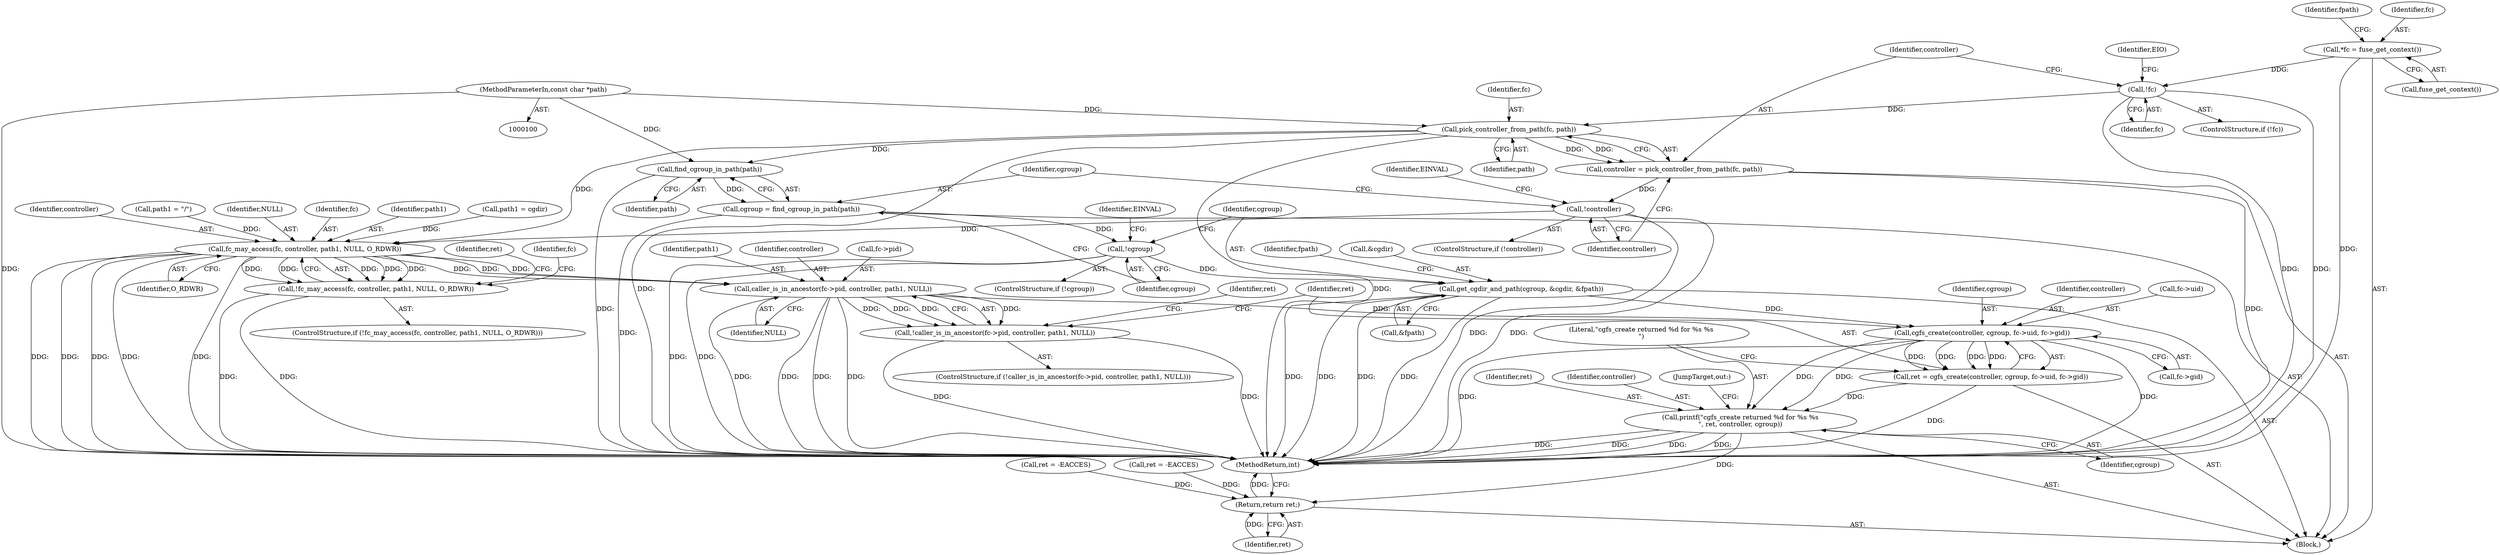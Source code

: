 digraph "0_lxcfs_a8b6c3e0537e90fba3c55910fd1b7229d54a60a7_1@pointer" {
"1000128" [label="(Call,pick_controller_from_path(fc, path))"];
"1000121" [label="(Call,!fc)"];
"1000105" [label="(Call,*fc = fuse_get_context())"];
"1000101" [label="(MethodParameterIn,const char *path)"];
"1000126" [label="(Call,controller = pick_controller_from_path(fc, path))"];
"1000132" [label="(Call,!controller)"];
"1000165" [label="(Call,fc_may_access(fc, controller, path1, NULL, O_RDWR))"];
"1000164" [label="(Call,!fc_may_access(fc, controller, path1, NULL, O_RDWR))"];
"1000179" [label="(Call,caller_is_in_ancestor(fc->pid, controller, path1, NULL))"];
"1000178" [label="(Call,!caller_is_in_ancestor(fc->pid, controller, path1, NULL))"];
"1000194" [label="(Call,cgfs_create(controller, cgroup, fc->uid, fc->gid))"];
"1000192" [label="(Call,ret = cgfs_create(controller, cgroup, fc->uid, fc->gid))"];
"1000203" [label="(Call,printf(\"cgfs_create returned %d for %s %s\n\", ret, controller, cgroup))"];
"1000211" [label="(Return,return ret;)"];
"1000139" [label="(Call,find_cgroup_in_path(path))"];
"1000137" [label="(Call,cgroup = find_cgroup_in_path(path))"];
"1000142" [label="(Call,!cgroup)"];
"1000147" [label="(Call,get_cgdir_and_path(cgroup, &cgdir, &fpath))"];
"1000139" [label="(Call,find_cgroup_in_path(path))"];
"1000166" [label="(Identifier,fc)"];
"1000197" [label="(Call,fc->uid)"];
"1000188" [label="(Identifier,ret)"];
"1000126" [label="(Call,controller = pick_controller_from_path(fc, path))"];
"1000196" [label="(Identifier,cgroup)"];
"1000128" [label="(Call,pick_controller_from_path(fc, path))"];
"1000122" [label="(Identifier,fc)"];
"1000151" [label="(Call,&fpath)"];
"1000177" [label="(ControlStructure,if (!caller_is_in_ancestor(fc->pid, controller, path1, NULL)))"];
"1000130" [label="(Identifier,path)"];
"1000194" [label="(Call,cgfs_create(controller, cgroup, fc->uid, fc->gid))"];
"1000167" [label="(Identifier,controller)"];
"1000212" [label="(Identifier,ret)"];
"1000137" [label="(Call,cgroup = find_cgroup_in_path(path))"];
"1000143" [label="(Identifier,cgroup)"];
"1000180" [label="(Call,fc->pid)"];
"1000205" [label="(Identifier,ret)"];
"1000206" [label="(Identifier,controller)"];
"1000155" [label="(Identifier,fpath)"];
"1000213" [label="(MethodReturn,int)"];
"1000204" [label="(Literal,\"cgfs_create returned %d for %s %s\n\")"];
"1000140" [label="(Identifier,path)"];
"1000141" [label="(ControlStructure,if (!cgroup))"];
"1000165" [label="(Call,fc_may_access(fc, controller, path1, NULL, O_RDWR))"];
"1000110" [label="(Identifier,fpath)"];
"1000120" [label="(ControlStructure,if (!fc))"];
"1000184" [label="(Identifier,path1)"];
"1000156" [label="(Call,path1 = \"/\")"];
"1000164" [label="(Call,!fc_may_access(fc, controller, path1, NULL, O_RDWR))"];
"1000101" [label="(MethodParameterIn,const char *path)"];
"1000142" [label="(Call,!cgroup)"];
"1000136" [label="(Identifier,EINVAL)"];
"1000138" [label="(Identifier,cgroup)"];
"1000160" [label="(Call,path1 = cgdir)"];
"1000169" [label="(Identifier,NULL)"];
"1000147" [label="(Call,get_cgdir_and_path(cgroup, &cgdir, &fpath))"];
"1000203" [label="(Call,printf(\"cgfs_create returned %d for %s %s\n\", ret, controller, cgroup))"];
"1000200" [label="(Call,fc->gid)"];
"1000148" [label="(Identifier,cgroup)"];
"1000211" [label="(Return,return ret;)"];
"1000183" [label="(Identifier,controller)"];
"1000129" [label="(Identifier,fc)"];
"1000178" [label="(Call,!caller_is_in_ancestor(fc->pid, controller, path1, NULL))"];
"1000133" [label="(Identifier,controller)"];
"1000146" [label="(Identifier,EINVAL)"];
"1000131" [label="(ControlStructure,if (!controller))"];
"1000107" [label="(Call,fuse_get_context())"];
"1000207" [label="(Identifier,cgroup)"];
"1000125" [label="(Identifier,EIO)"];
"1000127" [label="(Identifier,controller)"];
"1000187" [label="(Call,ret = -EACCES)"];
"1000168" [label="(Identifier,path1)"];
"1000103" [label="(Block,)"];
"1000163" [label="(ControlStructure,if (!fc_may_access(fc, controller, path1, NULL, O_RDWR)))"];
"1000106" [label="(Identifier,fc)"];
"1000149" [label="(Call,&cgdir)"];
"1000195" [label="(Identifier,controller)"];
"1000179" [label="(Call,caller_is_in_ancestor(fc->pid, controller, path1, NULL))"];
"1000192" [label="(Call,ret = cgfs_create(controller, cgroup, fc->uid, fc->gid))"];
"1000132" [label="(Call,!controller)"];
"1000170" [label="(Identifier,O_RDWR)"];
"1000173" [label="(Identifier,ret)"];
"1000105" [label="(Call,*fc = fuse_get_context())"];
"1000172" [label="(Call,ret = -EACCES)"];
"1000185" [label="(Identifier,NULL)"];
"1000208" [label="(JumpTarget,out:)"];
"1000193" [label="(Identifier,ret)"];
"1000121" [label="(Call,!fc)"];
"1000181" [label="(Identifier,fc)"];
"1000128" -> "1000126"  [label="AST: "];
"1000128" -> "1000130"  [label="CFG: "];
"1000129" -> "1000128"  [label="AST: "];
"1000130" -> "1000128"  [label="AST: "];
"1000126" -> "1000128"  [label="CFG: "];
"1000128" -> "1000213"  [label="DDG: "];
"1000128" -> "1000213"  [label="DDG: "];
"1000128" -> "1000126"  [label="DDG: "];
"1000128" -> "1000126"  [label="DDG: "];
"1000121" -> "1000128"  [label="DDG: "];
"1000101" -> "1000128"  [label="DDG: "];
"1000128" -> "1000139"  [label="DDG: "];
"1000128" -> "1000165"  [label="DDG: "];
"1000121" -> "1000120"  [label="AST: "];
"1000121" -> "1000122"  [label="CFG: "];
"1000122" -> "1000121"  [label="AST: "];
"1000125" -> "1000121"  [label="CFG: "];
"1000127" -> "1000121"  [label="CFG: "];
"1000121" -> "1000213"  [label="DDG: "];
"1000121" -> "1000213"  [label="DDG: "];
"1000105" -> "1000121"  [label="DDG: "];
"1000105" -> "1000103"  [label="AST: "];
"1000105" -> "1000107"  [label="CFG: "];
"1000106" -> "1000105"  [label="AST: "];
"1000107" -> "1000105"  [label="AST: "];
"1000110" -> "1000105"  [label="CFG: "];
"1000105" -> "1000213"  [label="DDG: "];
"1000101" -> "1000100"  [label="AST: "];
"1000101" -> "1000213"  [label="DDG: "];
"1000101" -> "1000139"  [label="DDG: "];
"1000126" -> "1000103"  [label="AST: "];
"1000127" -> "1000126"  [label="AST: "];
"1000133" -> "1000126"  [label="CFG: "];
"1000126" -> "1000213"  [label="DDG: "];
"1000126" -> "1000132"  [label="DDG: "];
"1000132" -> "1000131"  [label="AST: "];
"1000132" -> "1000133"  [label="CFG: "];
"1000133" -> "1000132"  [label="AST: "];
"1000136" -> "1000132"  [label="CFG: "];
"1000138" -> "1000132"  [label="CFG: "];
"1000132" -> "1000213"  [label="DDG: "];
"1000132" -> "1000213"  [label="DDG: "];
"1000132" -> "1000165"  [label="DDG: "];
"1000165" -> "1000164"  [label="AST: "];
"1000165" -> "1000170"  [label="CFG: "];
"1000166" -> "1000165"  [label="AST: "];
"1000167" -> "1000165"  [label="AST: "];
"1000168" -> "1000165"  [label="AST: "];
"1000169" -> "1000165"  [label="AST: "];
"1000170" -> "1000165"  [label="AST: "];
"1000164" -> "1000165"  [label="CFG: "];
"1000165" -> "1000213"  [label="DDG: "];
"1000165" -> "1000213"  [label="DDG: "];
"1000165" -> "1000213"  [label="DDG: "];
"1000165" -> "1000213"  [label="DDG: "];
"1000165" -> "1000213"  [label="DDG: "];
"1000165" -> "1000164"  [label="DDG: "];
"1000165" -> "1000164"  [label="DDG: "];
"1000165" -> "1000164"  [label="DDG: "];
"1000165" -> "1000164"  [label="DDG: "];
"1000165" -> "1000164"  [label="DDG: "];
"1000156" -> "1000165"  [label="DDG: "];
"1000160" -> "1000165"  [label="DDG: "];
"1000165" -> "1000179"  [label="DDG: "];
"1000165" -> "1000179"  [label="DDG: "];
"1000165" -> "1000179"  [label="DDG: "];
"1000164" -> "1000163"  [label="AST: "];
"1000173" -> "1000164"  [label="CFG: "];
"1000181" -> "1000164"  [label="CFG: "];
"1000164" -> "1000213"  [label="DDG: "];
"1000164" -> "1000213"  [label="DDG: "];
"1000179" -> "1000178"  [label="AST: "];
"1000179" -> "1000185"  [label="CFG: "];
"1000180" -> "1000179"  [label="AST: "];
"1000183" -> "1000179"  [label="AST: "];
"1000184" -> "1000179"  [label="AST: "];
"1000185" -> "1000179"  [label="AST: "];
"1000178" -> "1000179"  [label="CFG: "];
"1000179" -> "1000213"  [label="DDG: "];
"1000179" -> "1000213"  [label="DDG: "];
"1000179" -> "1000213"  [label="DDG: "];
"1000179" -> "1000213"  [label="DDG: "];
"1000179" -> "1000178"  [label="DDG: "];
"1000179" -> "1000178"  [label="DDG: "];
"1000179" -> "1000178"  [label="DDG: "];
"1000179" -> "1000178"  [label="DDG: "];
"1000179" -> "1000194"  [label="DDG: "];
"1000178" -> "1000177"  [label="AST: "];
"1000188" -> "1000178"  [label="CFG: "];
"1000193" -> "1000178"  [label="CFG: "];
"1000178" -> "1000213"  [label="DDG: "];
"1000178" -> "1000213"  [label="DDG: "];
"1000194" -> "1000192"  [label="AST: "];
"1000194" -> "1000200"  [label="CFG: "];
"1000195" -> "1000194"  [label="AST: "];
"1000196" -> "1000194"  [label="AST: "];
"1000197" -> "1000194"  [label="AST: "];
"1000200" -> "1000194"  [label="AST: "];
"1000192" -> "1000194"  [label="CFG: "];
"1000194" -> "1000213"  [label="DDG: "];
"1000194" -> "1000213"  [label="DDG: "];
"1000194" -> "1000192"  [label="DDG: "];
"1000194" -> "1000192"  [label="DDG: "];
"1000194" -> "1000192"  [label="DDG: "];
"1000194" -> "1000192"  [label="DDG: "];
"1000147" -> "1000194"  [label="DDG: "];
"1000194" -> "1000203"  [label="DDG: "];
"1000194" -> "1000203"  [label="DDG: "];
"1000192" -> "1000103"  [label="AST: "];
"1000193" -> "1000192"  [label="AST: "];
"1000204" -> "1000192"  [label="CFG: "];
"1000192" -> "1000213"  [label="DDG: "];
"1000192" -> "1000203"  [label="DDG: "];
"1000203" -> "1000103"  [label="AST: "];
"1000203" -> "1000207"  [label="CFG: "];
"1000204" -> "1000203"  [label="AST: "];
"1000205" -> "1000203"  [label="AST: "];
"1000206" -> "1000203"  [label="AST: "];
"1000207" -> "1000203"  [label="AST: "];
"1000208" -> "1000203"  [label="CFG: "];
"1000203" -> "1000213"  [label="DDG: "];
"1000203" -> "1000213"  [label="DDG: "];
"1000203" -> "1000213"  [label="DDG: "];
"1000203" -> "1000213"  [label="DDG: "];
"1000203" -> "1000211"  [label="DDG: "];
"1000211" -> "1000103"  [label="AST: "];
"1000211" -> "1000212"  [label="CFG: "];
"1000212" -> "1000211"  [label="AST: "];
"1000213" -> "1000211"  [label="CFG: "];
"1000211" -> "1000213"  [label="DDG: "];
"1000212" -> "1000211"  [label="DDG: "];
"1000187" -> "1000211"  [label="DDG: "];
"1000172" -> "1000211"  [label="DDG: "];
"1000139" -> "1000137"  [label="AST: "];
"1000139" -> "1000140"  [label="CFG: "];
"1000140" -> "1000139"  [label="AST: "];
"1000137" -> "1000139"  [label="CFG: "];
"1000139" -> "1000213"  [label="DDG: "];
"1000139" -> "1000137"  [label="DDG: "];
"1000137" -> "1000103"  [label="AST: "];
"1000138" -> "1000137"  [label="AST: "];
"1000143" -> "1000137"  [label="CFG: "];
"1000137" -> "1000213"  [label="DDG: "];
"1000137" -> "1000142"  [label="DDG: "];
"1000142" -> "1000141"  [label="AST: "];
"1000142" -> "1000143"  [label="CFG: "];
"1000143" -> "1000142"  [label="AST: "];
"1000146" -> "1000142"  [label="CFG: "];
"1000148" -> "1000142"  [label="CFG: "];
"1000142" -> "1000213"  [label="DDG: "];
"1000142" -> "1000213"  [label="DDG: "];
"1000142" -> "1000147"  [label="DDG: "];
"1000147" -> "1000103"  [label="AST: "];
"1000147" -> "1000151"  [label="CFG: "];
"1000148" -> "1000147"  [label="AST: "];
"1000149" -> "1000147"  [label="AST: "];
"1000151" -> "1000147"  [label="AST: "];
"1000155" -> "1000147"  [label="CFG: "];
"1000147" -> "1000213"  [label="DDG: "];
"1000147" -> "1000213"  [label="DDG: "];
"1000147" -> "1000213"  [label="DDG: "];
"1000147" -> "1000213"  [label="DDG: "];
}
